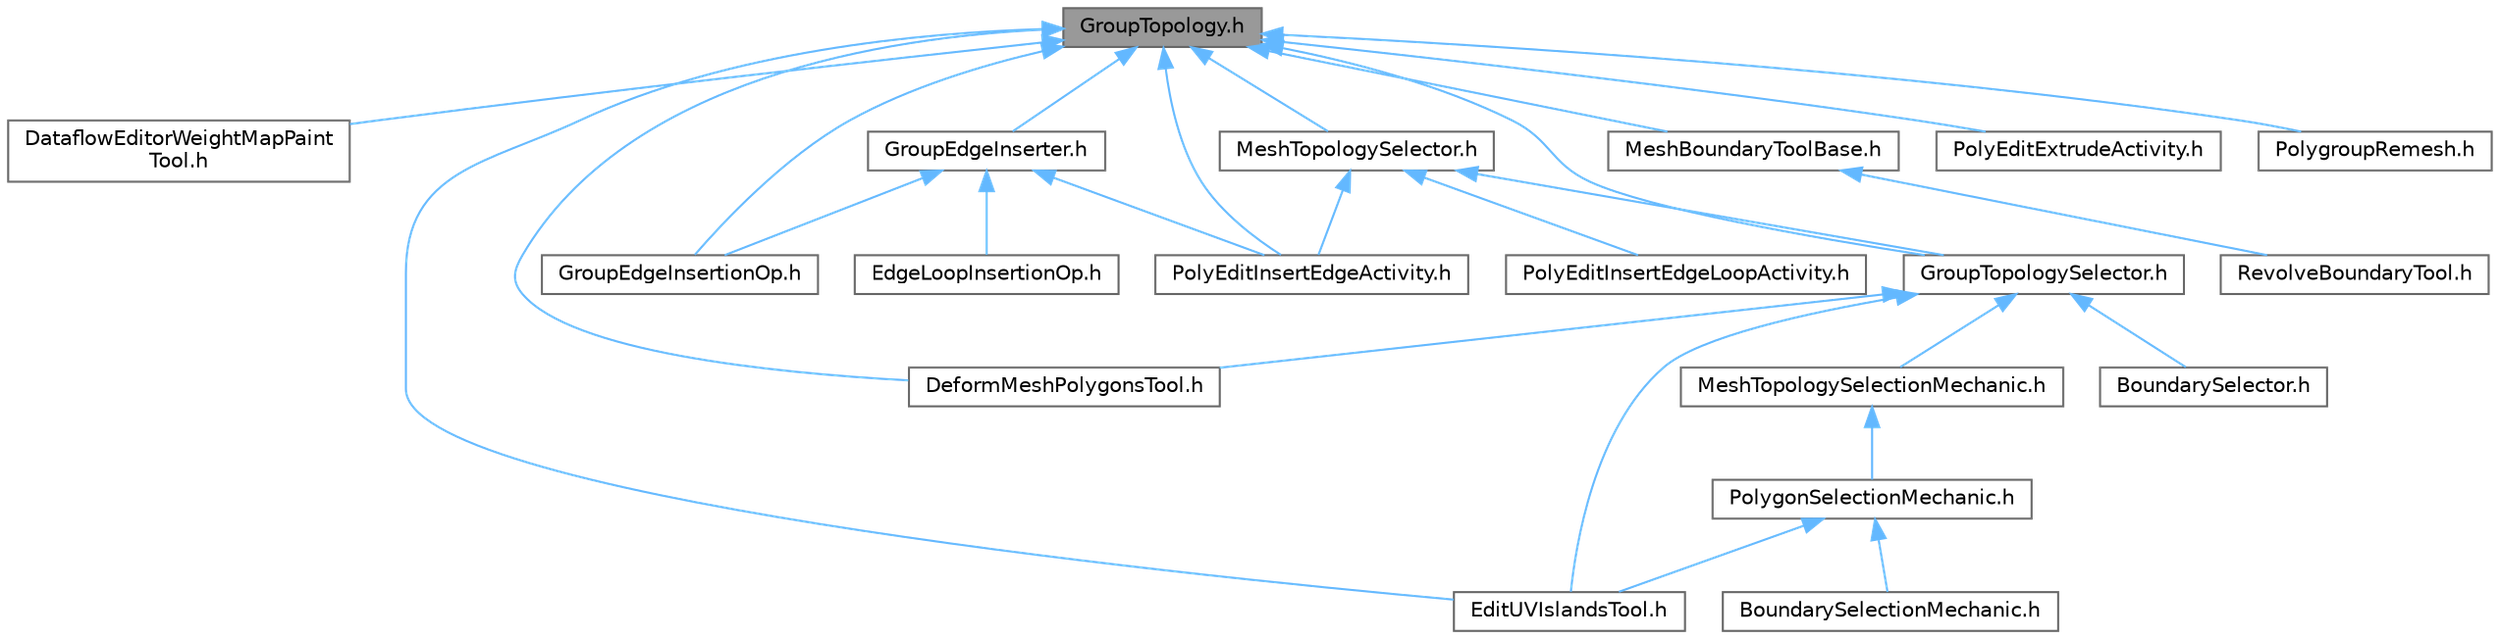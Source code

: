 digraph "GroupTopology.h"
{
 // INTERACTIVE_SVG=YES
 // LATEX_PDF_SIZE
  bgcolor="transparent";
  edge [fontname=Helvetica,fontsize=10,labelfontname=Helvetica,labelfontsize=10];
  node [fontname=Helvetica,fontsize=10,shape=box,height=0.2,width=0.4];
  Node1 [id="Node000001",label="GroupTopology.h",height=0.2,width=0.4,color="gray40", fillcolor="grey60", style="filled", fontcolor="black",tooltip=" "];
  Node1 -> Node2 [id="edge1_Node000001_Node000002",dir="back",color="steelblue1",style="solid",tooltip=" "];
  Node2 [id="Node000002",label="DataflowEditorWeightMapPaint\lTool.h",height=0.2,width=0.4,color="grey40", fillcolor="white", style="filled",URL="$db/d46/DataflowEditorWeightMapPaintTool_8h.html",tooltip=" "];
  Node1 -> Node3 [id="edge2_Node000001_Node000003",dir="back",color="steelblue1",style="solid",tooltip=" "];
  Node3 [id="Node000003",label="DeformMeshPolygonsTool.h",height=0.2,width=0.4,color="grey40", fillcolor="white", style="filled",URL="$db/d72/DeformMeshPolygonsTool_8h.html",tooltip=" "];
  Node1 -> Node4 [id="edge3_Node000001_Node000004",dir="back",color="steelblue1",style="solid",tooltip=" "];
  Node4 [id="Node000004",label="EditUVIslandsTool.h",height=0.2,width=0.4,color="grey40", fillcolor="white", style="filled",URL="$d0/de4/EditUVIslandsTool_8h.html",tooltip=" "];
  Node1 -> Node5 [id="edge4_Node000001_Node000005",dir="back",color="steelblue1",style="solid",tooltip=" "];
  Node5 [id="Node000005",label="GroupEdgeInserter.h",height=0.2,width=0.4,color="grey40", fillcolor="white", style="filled",URL="$d9/d17/GroupEdgeInserter_8h.html",tooltip=" "];
  Node5 -> Node6 [id="edge5_Node000005_Node000006",dir="back",color="steelblue1",style="solid",tooltip=" "];
  Node6 [id="Node000006",label="EdgeLoopInsertionOp.h",height=0.2,width=0.4,color="grey40", fillcolor="white", style="filled",URL="$d7/d5d/EdgeLoopInsertionOp_8h.html",tooltip=" "];
  Node5 -> Node7 [id="edge6_Node000005_Node000007",dir="back",color="steelblue1",style="solid",tooltip=" "];
  Node7 [id="Node000007",label="GroupEdgeInsertionOp.h",height=0.2,width=0.4,color="grey40", fillcolor="white", style="filled",URL="$d6/d71/GroupEdgeInsertionOp_8h.html",tooltip=" "];
  Node5 -> Node8 [id="edge7_Node000005_Node000008",dir="back",color="steelblue1",style="solid",tooltip=" "];
  Node8 [id="Node000008",label="PolyEditInsertEdgeActivity.h",height=0.2,width=0.4,color="grey40", fillcolor="white", style="filled",URL="$d1/d26/PolyEditInsertEdgeActivity_8h.html",tooltip=" "];
  Node1 -> Node7 [id="edge8_Node000001_Node000007",dir="back",color="steelblue1",style="solid",tooltip=" "];
  Node1 -> Node9 [id="edge9_Node000001_Node000009",dir="back",color="steelblue1",style="solid",tooltip=" "];
  Node9 [id="Node000009",label="GroupTopologySelector.h",height=0.2,width=0.4,color="grey40", fillcolor="white", style="filled",URL="$dc/dfe/GroupTopologySelector_8h.html",tooltip=" "];
  Node9 -> Node10 [id="edge10_Node000009_Node000010",dir="back",color="steelblue1",style="solid",tooltip=" "];
  Node10 [id="Node000010",label="BoundarySelector.h",height=0.2,width=0.4,color="grey40", fillcolor="white", style="filled",URL="$db/dc2/BoundarySelector_8h.html",tooltip=" "];
  Node9 -> Node3 [id="edge11_Node000009_Node000003",dir="back",color="steelblue1",style="solid",tooltip=" "];
  Node9 -> Node4 [id="edge12_Node000009_Node000004",dir="back",color="steelblue1",style="solid",tooltip=" "];
  Node9 -> Node11 [id="edge13_Node000009_Node000011",dir="back",color="steelblue1",style="solid",tooltip=" "];
  Node11 [id="Node000011",label="MeshTopologySelectionMechanic.h",height=0.2,width=0.4,color="grey40", fillcolor="white", style="filled",URL="$d5/d15/MeshTopologySelectionMechanic_8h.html",tooltip=" "];
  Node11 -> Node12 [id="edge14_Node000011_Node000012",dir="back",color="steelblue1",style="solid",tooltip=" "];
  Node12 [id="Node000012",label="PolygonSelectionMechanic.h",height=0.2,width=0.4,color="grey40", fillcolor="white", style="filled",URL="$da/dff/PolygonSelectionMechanic_8h.html",tooltip=" "];
  Node12 -> Node13 [id="edge15_Node000012_Node000013",dir="back",color="steelblue1",style="solid",tooltip=" "];
  Node13 [id="Node000013",label="BoundarySelectionMechanic.h",height=0.2,width=0.4,color="grey40", fillcolor="white", style="filled",URL="$d8/dd6/BoundarySelectionMechanic_8h.html",tooltip=" "];
  Node12 -> Node4 [id="edge16_Node000012_Node000004",dir="back",color="steelblue1",style="solid",tooltip=" "];
  Node1 -> Node14 [id="edge17_Node000001_Node000014",dir="back",color="steelblue1",style="solid",tooltip=" "];
  Node14 [id="Node000014",label="MeshBoundaryToolBase.h",height=0.2,width=0.4,color="grey40", fillcolor="white", style="filled",URL="$dd/da3/MeshBoundaryToolBase_8h.html",tooltip=" "];
  Node14 -> Node15 [id="edge18_Node000014_Node000015",dir="back",color="steelblue1",style="solid",tooltip=" "];
  Node15 [id="Node000015",label="RevolveBoundaryTool.h",height=0.2,width=0.4,color="grey40", fillcolor="white", style="filled",URL="$da/dce/RevolveBoundaryTool_8h.html",tooltip=" "];
  Node1 -> Node16 [id="edge19_Node000001_Node000016",dir="back",color="steelblue1",style="solid",tooltip=" "];
  Node16 [id="Node000016",label="MeshTopologySelector.h",height=0.2,width=0.4,color="grey40", fillcolor="white", style="filled",URL="$d1/db0/MeshTopologySelector_8h.html",tooltip=" "];
  Node16 -> Node9 [id="edge20_Node000016_Node000009",dir="back",color="steelblue1",style="solid",tooltip=" "];
  Node16 -> Node8 [id="edge21_Node000016_Node000008",dir="back",color="steelblue1",style="solid",tooltip=" "];
  Node16 -> Node17 [id="edge22_Node000016_Node000017",dir="back",color="steelblue1",style="solid",tooltip=" "];
  Node17 [id="Node000017",label="PolyEditInsertEdgeLoopActivity.h",height=0.2,width=0.4,color="grey40", fillcolor="white", style="filled",URL="$d5/d37/PolyEditInsertEdgeLoopActivity_8h.html",tooltip=" "];
  Node1 -> Node18 [id="edge23_Node000001_Node000018",dir="back",color="steelblue1",style="solid",tooltip=" "];
  Node18 [id="Node000018",label="PolyEditExtrudeActivity.h",height=0.2,width=0.4,color="grey40", fillcolor="white", style="filled",URL="$db/d72/PolyEditExtrudeActivity_8h.html",tooltip=" "];
  Node1 -> Node8 [id="edge24_Node000001_Node000008",dir="back",color="steelblue1",style="solid",tooltip=" "];
  Node1 -> Node19 [id="edge25_Node000001_Node000019",dir="back",color="steelblue1",style="solid",tooltip=" "];
  Node19 [id="Node000019",label="PolygroupRemesh.h",height=0.2,width=0.4,color="grey40", fillcolor="white", style="filled",URL="$d7/df6/PolygroupRemesh_8h.html",tooltip=" "];
}
